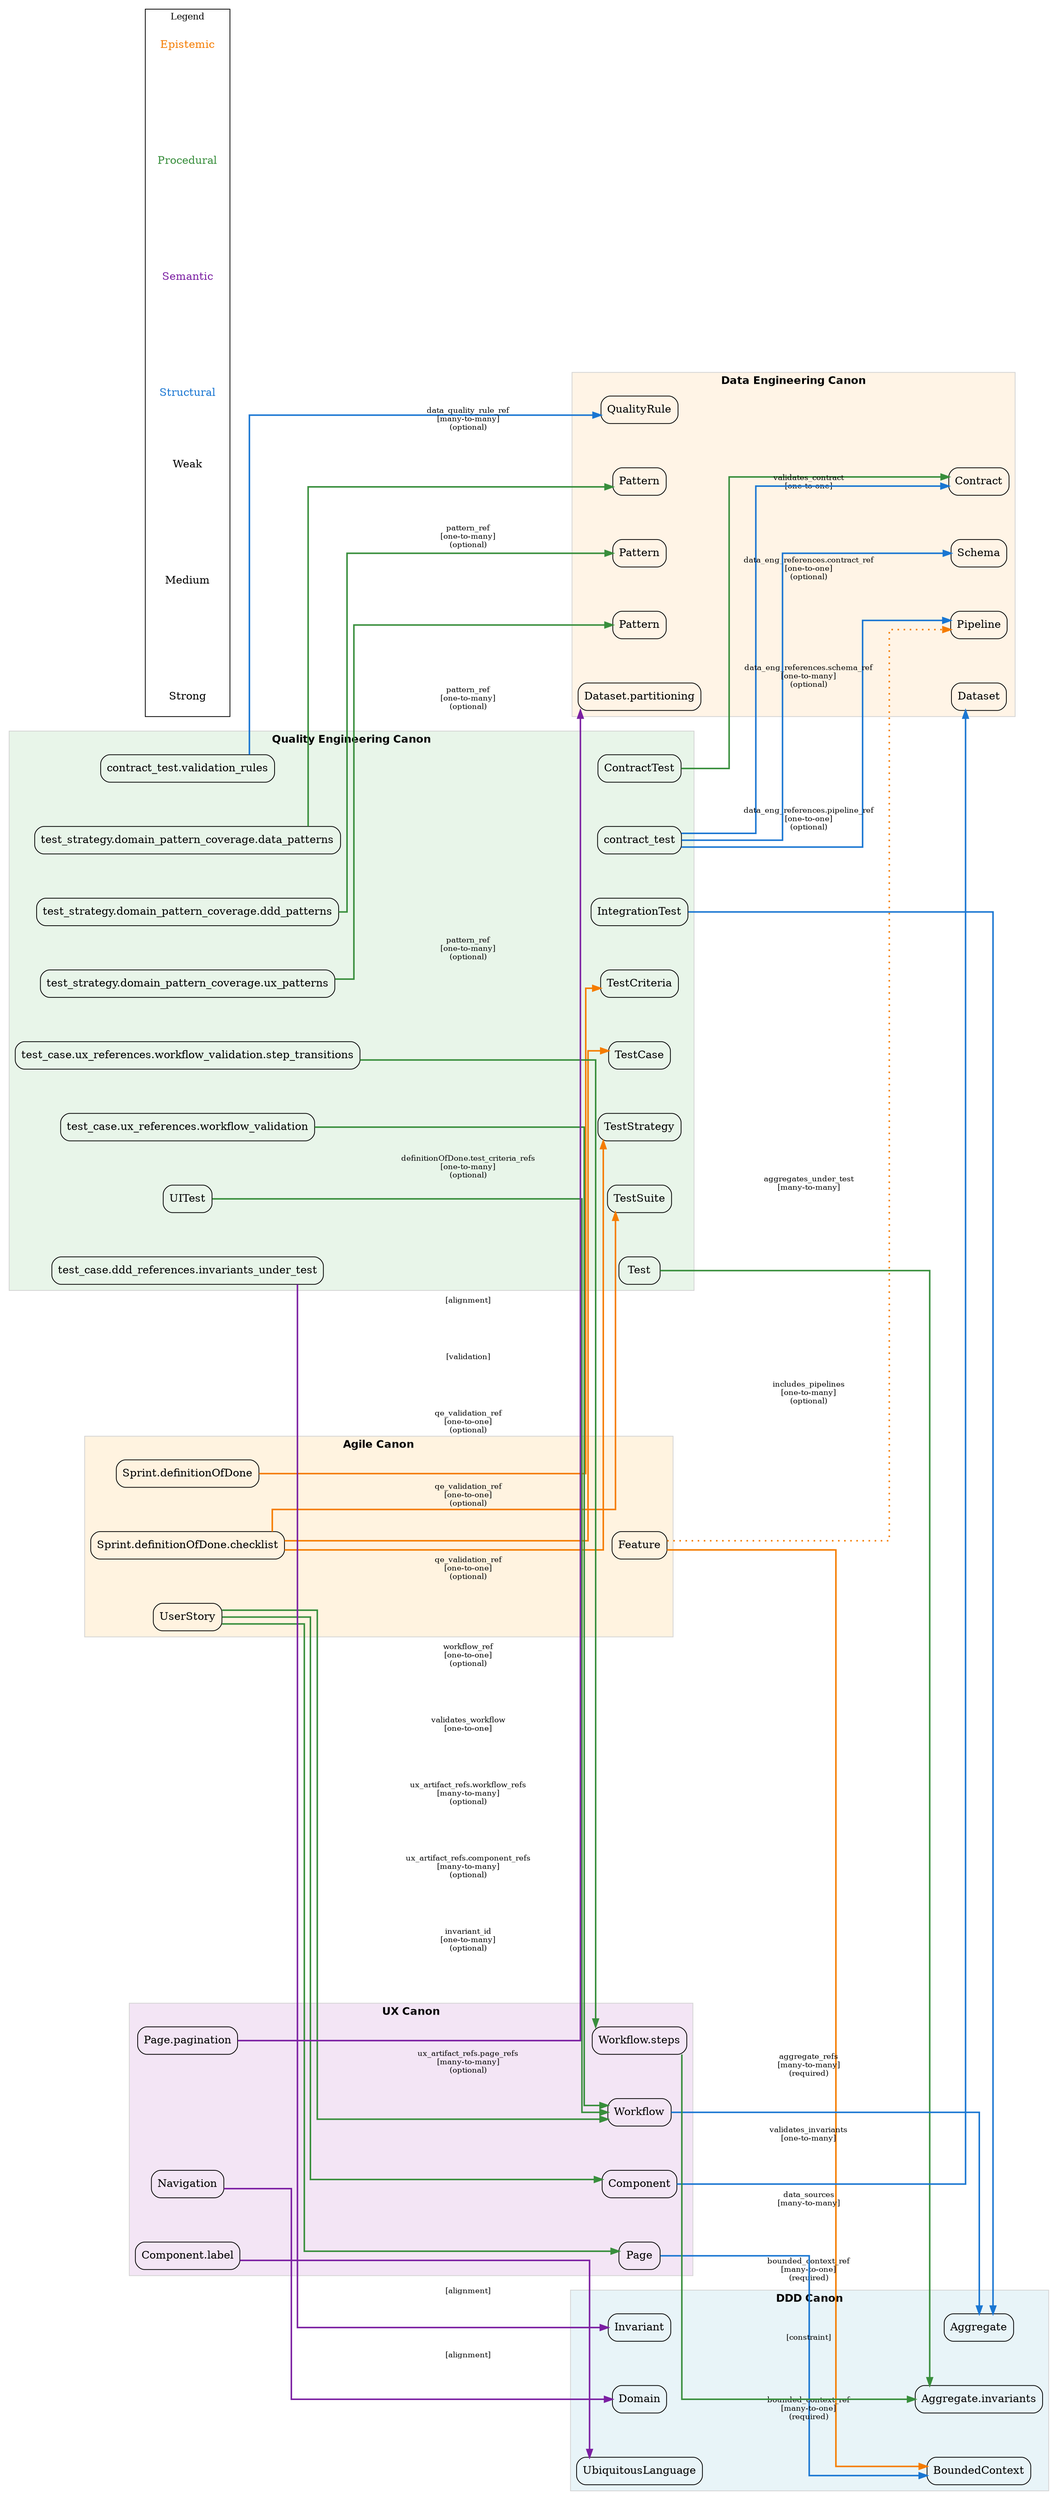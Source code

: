 digraph CanonicalGrounding {
  // Graph attributes
  rankdir=LR;
  node [shape=box, style=rounded];
  edge [fontsize=10];
  compound=true;
  newrank=true;
  splines=ortho;
  ranksep=1.5;
  nodesep=0.8;

  subgraph cluster_canon_agile {
    label="Agile Canon";
    style=filled;
    color=lightgrey;
    fillcolor="#FFF3E0";
    fontsize=14;
    fontname="Helvetica-Bold";

    agile_Feature [label="Feature"];
    agile_Sprint_definitionOfDone [label="Sprint.definitionOfDone"];
    agile_Sprint_definitionOfDone_checklist [label="Sprint.definitionOfDone.checklist"];
    agile_UserStory [label="UserStory"];
  }

  subgraph cluster_canon_data_eng {
    label="Data Engineering Canon";
    style=filled;
    color=lightgrey;
    fillcolor="#FFF4E6";
    fontsize=14;
    fontname="Helvetica-Bold";

    data_eng_Contract [label="Contract"];
    data_eng_Dataset [label="Dataset"];
    data_eng_Dataset_partitioning [label="Dataset.partitioning"];
    data_eng_Pattern [label="Pattern"];
    data_eng_Pipeline [label="Pipeline"];
    data_eng_QualityRule [label="QualityRule"];
    data_eng_Schema [label="Schema"];
    ddd_Pattern [label="Pattern"];
    ux_Pattern [label="Pattern"];
  }

  subgraph cluster_canon_ddd {
    label="DDD Canon";
    style=filled;
    color=lightgrey;
    fillcolor="#E8F4F8";
    fontsize=14;
    fontname="Helvetica-Bold";

    data_eng_Pattern [label="Pattern"];
    ddd_Aggregate [label="Aggregate"];
    ddd_Aggregate_invariants [label="Aggregate.invariants"];
    ddd_BoundedContext [label="BoundedContext"];
    ddd_Domain [label="Domain"];
    ddd_Invariant [label="Invariant"];
    ddd_Pattern [label="Pattern"];
    ddd_UbiquitousLanguage [label="UbiquitousLanguage"];
    ux_Pattern [label="Pattern"];
  }

  subgraph cluster_canon_qe {
    label="Quality Engineering Canon";
    style=filled;
    color=lightgrey;
    fillcolor="#E8F5E9";
    fontsize=14;
    fontname="Helvetica-Bold";

    qe_ContractTest [label="ContractTest"];
    qe_IntegrationTest [label="IntegrationTest"];
    qe_Test [label="Test"];
    qe_TestCase [label="TestCase"];
    qe_TestCriteria [label="TestCriteria"];
    qe_TestStrategy [label="TestStrategy"];
    qe_TestSuite [label="TestSuite"];
    qe_UITest [label="UITest"];
    qe_contract_test [label="contract_test"];
    qe_contract_test_validation_rules [label="contract_test.validation_rules"];
    qe_test_case_ddd_references_invariants_under_test [label="test_case.ddd_references.invariants_under_test"];
    qe_test_case_ux_references_workflow_validation [label="test_case.ux_references.workflow_validation"];
    qe_test_case_ux_references_workflow_validation_step_transitions [label="test_case.ux_references.workflow_validation.step_transitions"];
    qe_test_strategy_domain_pattern_coverage_data_patterns [label="test_strategy.domain_pattern_coverage.data_patterns"];
    qe_test_strategy_domain_pattern_coverage_ddd_patterns [label="test_strategy.domain_pattern_coverage.ddd_patterns"];
    qe_test_strategy_domain_pattern_coverage_ux_patterns [label="test_strategy.domain_pattern_coverage.ux_patterns"];
  }

  subgraph cluster_canon_ux {
    label="UX Canon";
    style=filled;
    color=lightgrey;
    fillcolor="#F3E5F5";
    fontsize=14;
    fontname="Helvetica-Bold";

    data_eng_Pattern [label="Pattern"];
    ddd_Pattern [label="Pattern"];
    ux_Component [label="Component"];
    ux_Component_label [label="Component.label"];
    ux_Navigation [label="Navigation"];
    ux_Page [label="Page"];
    ux_Page_pagination [label="Page.pagination"];
    ux_Pattern [label="Pattern"];
    ux_Workflow [label="Workflow"];
    ux_Workflow_steps [label="Workflow.steps"];
  }

  // Grounding relationships
  ux_Page -> ddd_BoundedContext [label="bounded_context_ref\n[many-to-one]\n(required)", color="#1976D2", style=solid, penwidth=2, tooltip="UX pages reference DDD bounded contexts"];
  ux_Workflow -> ddd_Aggregate [label="aggregate_refs\n[many-to-many]\n(required)", color="#1976D2", style=solid, penwidth=2, tooltip="UX workflows reference DDD aggregates"];
  ux_Navigation -> ddd_Domain [label="[alignment]", color="#7B1FA2", style=solid, penwidth=2, tooltip="UX navigation mirrors DDD domain structure"];
  ux_Component_label -> ddd_UbiquitousLanguage [label="[alignment]", color="#7B1FA2", style=solid, penwidth=2, tooltip="UX labels use DDD ubiquitous language"];
  ux_Workflow_steps -> ddd_Aggregate_invariants [label="[constraint]", color="#388E3C", style=solid, penwidth=2, tooltip="UX workflows respect DDD aggregate boundaries"];
  ux_Component -> data_eng_Dataset [label="data_sources\n[many-to-many]", color="#1976D2", style=solid, penwidth=2, tooltip="UX components reference data sources"];
  ux_Page_pagination -> data_eng_Dataset_partitioning [label="[alignment]", color="#7B1FA2", style=solid, penwidth=2, tooltip="UX pagination depends on dataset partitioning"];
  qe_Test -> ddd_Aggregate_invariants [label="validates_invariants\n[one-to-many]", color="#388E3C", style=solid, penwidth=2, tooltip="QE tests validate DDD invariants"];
  qe_IntegrationTest -> ddd_Aggregate [label="aggregates_under_test\n[many-to-many]", color="#1976D2", style=solid, penwidth=2, tooltip="QE integration tests reference DDD aggregates"];
  qe_test_case_ddd_references_invariants_under_test -> ddd_Invariant [label="invariant_id\n[one-to-many]\n(optional)", color="#7B1FA2", style=solid, penwidth=2, tooltip="QE test cases explicitly validate DDD invariants"];
  qe_UITest -> ux_Workflow [label="validates_workflow\n[one-to-one]", color="#388E3C", style=solid, penwidth=2, tooltip="QE UI tests validate UX workflows"];
  qe_test_case_ux_references_workflow_validation -> ux_Workflow [label="workflow_ref\n[one-to-one]\n(optional)", color="#388E3C", style=solid, penwidth=2, tooltip="QE test cases validate UX workflow steps and state transitions"];
  qe_test_case_ux_references_workflow_validation_step_transitions -> ux_Workflow_steps [label="[validation]", color="#388E3C", style=solid, penwidth=2, tooltip="QE test cases validate UX workflow steps and state transitions"];
  qe_ContractTest -> data_eng_Contract [label="validates_contract\n[one-to-one]", color="#388E3C", style=solid, penwidth=2, tooltip="QE contract tests validate data contracts"];
  qe_contract_test -> data_eng_Schema [label="data_eng_references.schema_ref\n[one-to-many]\n(optional)", color="#1976D2", style=solid, penwidth=2, tooltip="QE contract tests reference data-eng schemas and quality rules"];
  qe_contract_test -> data_eng_Contract [label="data_eng_references.contract_ref\n[one-to-one]\n(optional)", color="#1976D2", style=solid, penwidth=2, tooltip="QE contract tests reference data-eng schemas and quality rules"];
  qe_contract_test -> data_eng_Pipeline [label="data_eng_references.pipeline_ref\n[one-to-one]\n(optional)", color="#1976D2", style=solid, penwidth=2, tooltip="QE contract tests reference data-eng schemas and quality rules"];
  qe_contract_test_validation_rules -> data_eng_QualityRule [label="data_quality_rule_ref\n[many-to-many]\n(optional)", color="#1976D2", style=solid, penwidth=2, tooltip="QE contract tests reference data-eng schemas and quality rules"];
  qe_test_strategy_domain_pattern_coverage_ddd_patterns -> ddd_Pattern [label="pattern_ref\n[one-to-many]\n(optional)", color="#388E3C", style=solid, penwidth=2, tooltip="QE test strategies explicitly cover domain patterns from DDD, UX, and Data-Eng"];
  qe_test_strategy_domain_pattern_coverage_ux_patterns -> ux_Pattern [label="pattern_ref\n[one-to-many]\n(optional)", color="#388E3C", style=solid, penwidth=2, tooltip="QE test strategies explicitly cover domain patterns from DDD, UX, and Data-Eng"];
  qe_test_strategy_domain_pattern_coverage_data_patterns -> data_eng_Pattern [label="pattern_ref\n[one-to-many]\n(optional)", color="#388E3C", style=solid, penwidth=2, tooltip="QE test strategies explicitly cover domain patterns from DDD, UX, and Data-Eng"];
  agile_Feature -> ddd_BoundedContext [label="bounded_context_ref\n[many-to-one]\n(required)", color="#F57C00", style=solid, penwidth=2, tooltip="Agile features map to DDD bounded contexts"];
  agile_UserStory -> ux_Page [label="ux_artifact_refs.page_refs\n[many-to-many]\n(optional)", color="#388E3C", style=solid, penwidth=2, tooltip="Agile stories implement UX pages, components, or workflows"];
  agile_UserStory -> ux_Component [label="ux_artifact_refs.component_refs\n[many-to-many]\n(optional)", color="#388E3C", style=solid, penwidth=2, tooltip="Agile stories implement UX pages, components, or workflows"];
  agile_UserStory -> ux_Workflow [label="ux_artifact_refs.workflow_refs\n[many-to-many]\n(optional)", color="#388E3C", style=solid, penwidth=2, tooltip="Agile stories implement UX pages, components, or workflows"];
  agile_Sprint_definitionOfDone -> qe_TestCriteria [label="definitionOfDone.test_criteria_refs\n[one-to-many]\n(optional)", color="#F57C00", style=solid, penwidth=2, tooltip="Agile definition of done references QE test criteria and validation"];
  agile_Sprint_definitionOfDone_checklist -> qe_TestCase [label="qe_validation_ref\n[one-to-one]\n(optional)", color="#F57C00", style=solid, penwidth=2, tooltip="Agile definition of done references QE test criteria and validation"];
  agile_Sprint_definitionOfDone_checklist -> qe_TestSuite [label="qe_validation_ref\n[one-to-one]\n(optional)", color="#F57C00", style=solid, penwidth=2, tooltip="Agile definition of done references QE test criteria and validation"];
  agile_Sprint_definitionOfDone_checklist -> qe_TestStrategy [label="qe_validation_ref\n[one-to-one]\n(optional)", color="#F57C00", style=solid, penwidth=2, tooltip="Agile definition of done references QE test criteria and validation"];
  agile_Feature -> data_eng_Pipeline [label="includes_pipelines\n[one-to-many]\n(optional)", color="#F57C00", style=dotted, penwidth=2, tooltip="Agile features include data pipeline work"];

  // Legend
  subgraph cluster_legend {
    label="Legend";
    style=filled;
    fillcolor=white;
    fontsize=12;
    rank=sink;

    legend_structural [label="Structural", shape=plaintext, fontcolor="#1976D2"];
    legend_semantic [label="Semantic", shape=plaintext, fontcolor="#7B1FA2"];
    legend_procedural [label="Procedural", shape=plaintext, fontcolor="#388E3C"];
    legend_epistemic [label="Epistemic", shape=plaintext, fontcolor="#F57C00"];

    legend_strong [label="Strong", shape=plaintext];
    legend_medium [label="Medium", shape=plaintext];
    legend_weak [label="Weak", shape=plaintext];

    legend_structural -> legend_semantic -> legend_procedural -> legend_epistemic [style=invis];
    legend_strong -> legend_medium -> legend_weak [style=invis];
  }
}
